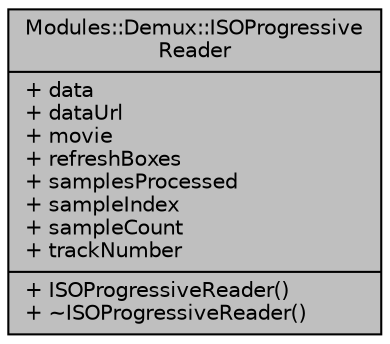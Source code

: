 digraph "Modules::Demux::ISOProgressiveReader"
{
 // INTERACTIVE_SVG=YES
  edge [fontname="Helvetica",fontsize="10",labelfontname="Helvetica",labelfontsize="10"];
  node [fontname="Helvetica",fontsize="10",shape=record];
  Node1 [label="{Modules::Demux::ISOProgressive\lReader\n|+ data\l+ dataUrl\l+ movie\l+ refreshBoxes\l+ samplesProcessed\l+ sampleIndex\l+ sampleCount\l+ trackNumber\l|+ ISOProgressiveReader()\l+ ~ISOProgressiveReader()\l}",height=0.2,width=0.4,color="black", fillcolor="grey75", style="filled", fontcolor="black"];
}
